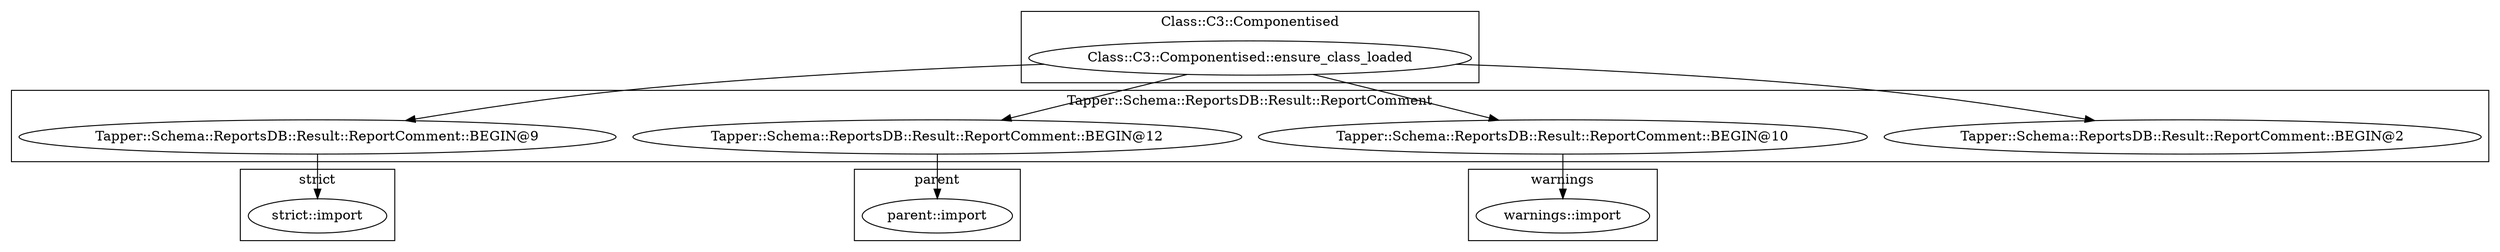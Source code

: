 digraph {
graph [overlap=false]
subgraph cluster_parent {
	label="parent";
	"parent::import";
}
subgraph cluster_Class_C3_Componentised {
	label="Class::C3::Componentised";
	"Class::C3::Componentised::ensure_class_loaded";
}
subgraph cluster_Tapper_Schema_ReportsDB_Result_ReportComment {
	label="Tapper::Schema::ReportsDB::Result::ReportComment";
	"Tapper::Schema::ReportsDB::Result::ReportComment::BEGIN@2";
	"Tapper::Schema::ReportsDB::Result::ReportComment::BEGIN@9";
	"Tapper::Schema::ReportsDB::Result::ReportComment::BEGIN@12";
	"Tapper::Schema::ReportsDB::Result::ReportComment::BEGIN@10";
}
subgraph cluster_warnings {
	label="warnings";
	"warnings::import";
}
subgraph cluster_strict {
	label="strict";
	"strict::import";
}
"Class::C3::Componentised::ensure_class_loaded" -> "Tapper::Schema::ReportsDB::Result::ReportComment::BEGIN@12";
"Class::C3::Componentised::ensure_class_loaded" -> "Tapper::Schema::ReportsDB::Result::ReportComment::BEGIN@10";
"Tapper::Schema::ReportsDB::Result::ReportComment::BEGIN@10" -> "warnings::import";
"Tapper::Schema::ReportsDB::Result::ReportComment::BEGIN@9" -> "strict::import";
"Tapper::Schema::ReportsDB::Result::ReportComment::BEGIN@12" -> "parent::import";
"Class::C3::Componentised::ensure_class_loaded" -> "Tapper::Schema::ReportsDB::Result::ReportComment::BEGIN@9";
"Class::C3::Componentised::ensure_class_loaded" -> "Tapper::Schema::ReportsDB::Result::ReportComment::BEGIN@2";
}
